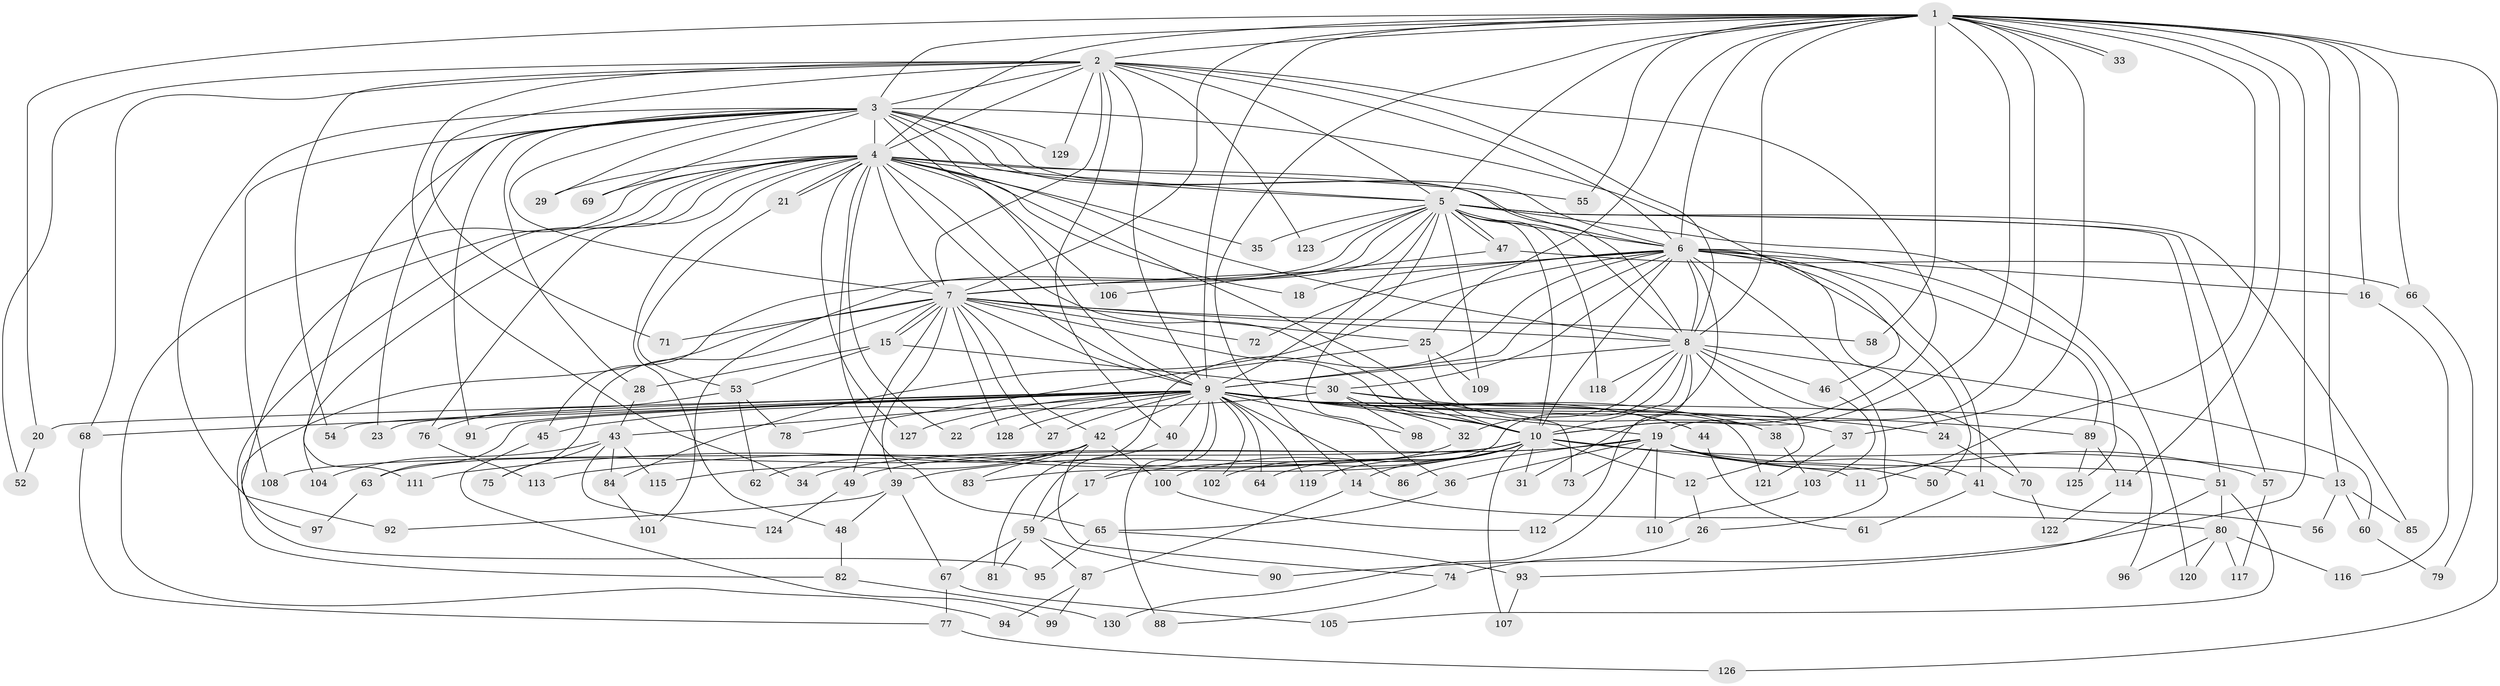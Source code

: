 // coarse degree distribution, {31: 0.009900990099009901, 17: 0.009900990099009901, 24: 0.009900990099009901, 22: 0.009900990099009901, 19: 0.009900990099009901, 23: 0.009900990099009901, 16: 0.009900990099009901, 32: 0.009900990099009901, 21: 0.009900990099009901, 2: 0.504950495049505, 3: 0.22772277227722773, 5: 0.039603960396039604, 4: 0.06930693069306931, 7: 0.0297029702970297, 13: 0.009900990099009901, 9: 0.019801980198019802, 6: 0.009900990099009901}
// Generated by graph-tools (version 1.1) at 2025/23/03/03/25 07:23:36]
// undirected, 130 vertices, 285 edges
graph export_dot {
graph [start="1"]
  node [color=gray90,style=filled];
  1;
  2;
  3;
  4;
  5;
  6;
  7;
  8;
  9;
  10;
  11;
  12;
  13;
  14;
  15;
  16;
  17;
  18;
  19;
  20;
  21;
  22;
  23;
  24;
  25;
  26;
  27;
  28;
  29;
  30;
  31;
  32;
  33;
  34;
  35;
  36;
  37;
  38;
  39;
  40;
  41;
  42;
  43;
  44;
  45;
  46;
  47;
  48;
  49;
  50;
  51;
  52;
  53;
  54;
  55;
  56;
  57;
  58;
  59;
  60;
  61;
  62;
  63;
  64;
  65;
  66;
  67;
  68;
  69;
  70;
  71;
  72;
  73;
  74;
  75;
  76;
  77;
  78;
  79;
  80;
  81;
  82;
  83;
  84;
  85;
  86;
  87;
  88;
  89;
  90;
  91;
  92;
  93;
  94;
  95;
  96;
  97;
  98;
  99;
  100;
  101;
  102;
  103;
  104;
  105;
  106;
  107;
  108;
  109;
  110;
  111;
  112;
  113;
  114;
  115;
  116;
  117;
  118;
  119;
  120;
  121;
  122;
  123;
  124;
  125;
  126;
  127;
  128;
  129;
  130;
  1 -- 2;
  1 -- 3;
  1 -- 4;
  1 -- 5;
  1 -- 6;
  1 -- 7;
  1 -- 8;
  1 -- 9;
  1 -- 10;
  1 -- 11;
  1 -- 13;
  1 -- 14;
  1 -- 16;
  1 -- 19;
  1 -- 20;
  1 -- 25;
  1 -- 33;
  1 -- 33;
  1 -- 37;
  1 -- 55;
  1 -- 58;
  1 -- 66;
  1 -- 90;
  1 -- 114;
  1 -- 126;
  2 -- 3;
  2 -- 4;
  2 -- 5;
  2 -- 6;
  2 -- 7;
  2 -- 8;
  2 -- 9;
  2 -- 10;
  2 -- 34;
  2 -- 40;
  2 -- 52;
  2 -- 54;
  2 -- 68;
  2 -- 71;
  2 -- 123;
  2 -- 129;
  3 -- 4;
  3 -- 5;
  3 -- 6;
  3 -- 7;
  3 -- 8;
  3 -- 9;
  3 -- 10;
  3 -- 23;
  3 -- 28;
  3 -- 29;
  3 -- 46;
  3 -- 69;
  3 -- 91;
  3 -- 92;
  3 -- 108;
  3 -- 111;
  3 -- 129;
  4 -- 5;
  4 -- 6;
  4 -- 7;
  4 -- 8;
  4 -- 9;
  4 -- 10;
  4 -- 18;
  4 -- 21;
  4 -- 21;
  4 -- 22;
  4 -- 29;
  4 -- 35;
  4 -- 48;
  4 -- 55;
  4 -- 65;
  4 -- 69;
  4 -- 76;
  4 -- 82;
  4 -- 94;
  4 -- 97;
  4 -- 104;
  4 -- 106;
  4 -- 127;
  5 -- 6;
  5 -- 7;
  5 -- 8;
  5 -- 9;
  5 -- 10;
  5 -- 35;
  5 -- 36;
  5 -- 45;
  5 -- 47;
  5 -- 47;
  5 -- 51;
  5 -- 57;
  5 -- 85;
  5 -- 101;
  5 -- 109;
  5 -- 118;
  5 -- 120;
  5 -- 123;
  6 -- 7;
  6 -- 8;
  6 -- 9;
  6 -- 10;
  6 -- 16;
  6 -- 18;
  6 -- 24;
  6 -- 26;
  6 -- 30;
  6 -- 31;
  6 -- 41;
  6 -- 50;
  6 -- 72;
  6 -- 81;
  6 -- 84;
  6 -- 89;
  6 -- 125;
  7 -- 8;
  7 -- 9;
  7 -- 10;
  7 -- 15;
  7 -- 15;
  7 -- 25;
  7 -- 27;
  7 -- 39;
  7 -- 42;
  7 -- 49;
  7 -- 58;
  7 -- 71;
  7 -- 72;
  7 -- 75;
  7 -- 95;
  7 -- 128;
  8 -- 9;
  8 -- 10;
  8 -- 12;
  8 -- 32;
  8 -- 46;
  8 -- 60;
  8 -- 70;
  8 -- 83;
  8 -- 112;
  8 -- 118;
  9 -- 10;
  9 -- 17;
  9 -- 19;
  9 -- 20;
  9 -- 22;
  9 -- 23;
  9 -- 24;
  9 -- 27;
  9 -- 37;
  9 -- 38;
  9 -- 40;
  9 -- 42;
  9 -- 43;
  9 -- 44;
  9 -- 54;
  9 -- 63;
  9 -- 64;
  9 -- 68;
  9 -- 86;
  9 -- 88;
  9 -- 89;
  9 -- 91;
  9 -- 96;
  9 -- 98;
  9 -- 102;
  9 -- 119;
  9 -- 121;
  9 -- 127;
  9 -- 128;
  10 -- 11;
  10 -- 12;
  10 -- 13;
  10 -- 14;
  10 -- 17;
  10 -- 31;
  10 -- 39;
  10 -- 64;
  10 -- 100;
  10 -- 107;
  10 -- 108;
  10 -- 111;
  10 -- 113;
  10 -- 119;
  12 -- 26;
  13 -- 56;
  13 -- 60;
  13 -- 85;
  14 -- 80;
  14 -- 87;
  15 -- 28;
  15 -- 30;
  15 -- 53;
  16 -- 116;
  17 -- 59;
  19 -- 34;
  19 -- 36;
  19 -- 41;
  19 -- 49;
  19 -- 50;
  19 -- 51;
  19 -- 57;
  19 -- 73;
  19 -- 86;
  19 -- 110;
  19 -- 130;
  20 -- 52;
  21 -- 53;
  24 -- 70;
  25 -- 38;
  25 -- 78;
  25 -- 109;
  26 -- 74;
  28 -- 43;
  30 -- 32;
  30 -- 44;
  30 -- 45;
  30 -- 73;
  30 -- 98;
  32 -- 102;
  36 -- 65;
  37 -- 121;
  38 -- 103;
  39 -- 48;
  39 -- 67;
  39 -- 92;
  40 -- 59;
  41 -- 56;
  41 -- 61;
  42 -- 62;
  42 -- 63;
  42 -- 74;
  42 -- 83;
  42 -- 100;
  42 -- 115;
  43 -- 75;
  43 -- 84;
  43 -- 104;
  43 -- 115;
  43 -- 124;
  44 -- 61;
  45 -- 99;
  46 -- 103;
  47 -- 66;
  47 -- 106;
  48 -- 82;
  49 -- 124;
  51 -- 80;
  51 -- 93;
  51 -- 105;
  53 -- 62;
  53 -- 76;
  53 -- 78;
  57 -- 117;
  59 -- 67;
  59 -- 81;
  59 -- 87;
  59 -- 90;
  60 -- 79;
  63 -- 97;
  65 -- 93;
  65 -- 95;
  66 -- 79;
  67 -- 77;
  67 -- 105;
  68 -- 77;
  70 -- 122;
  74 -- 88;
  76 -- 113;
  77 -- 126;
  80 -- 96;
  80 -- 116;
  80 -- 117;
  80 -- 120;
  82 -- 130;
  84 -- 101;
  87 -- 94;
  87 -- 99;
  89 -- 114;
  89 -- 125;
  93 -- 107;
  100 -- 112;
  103 -- 110;
  114 -- 122;
}
